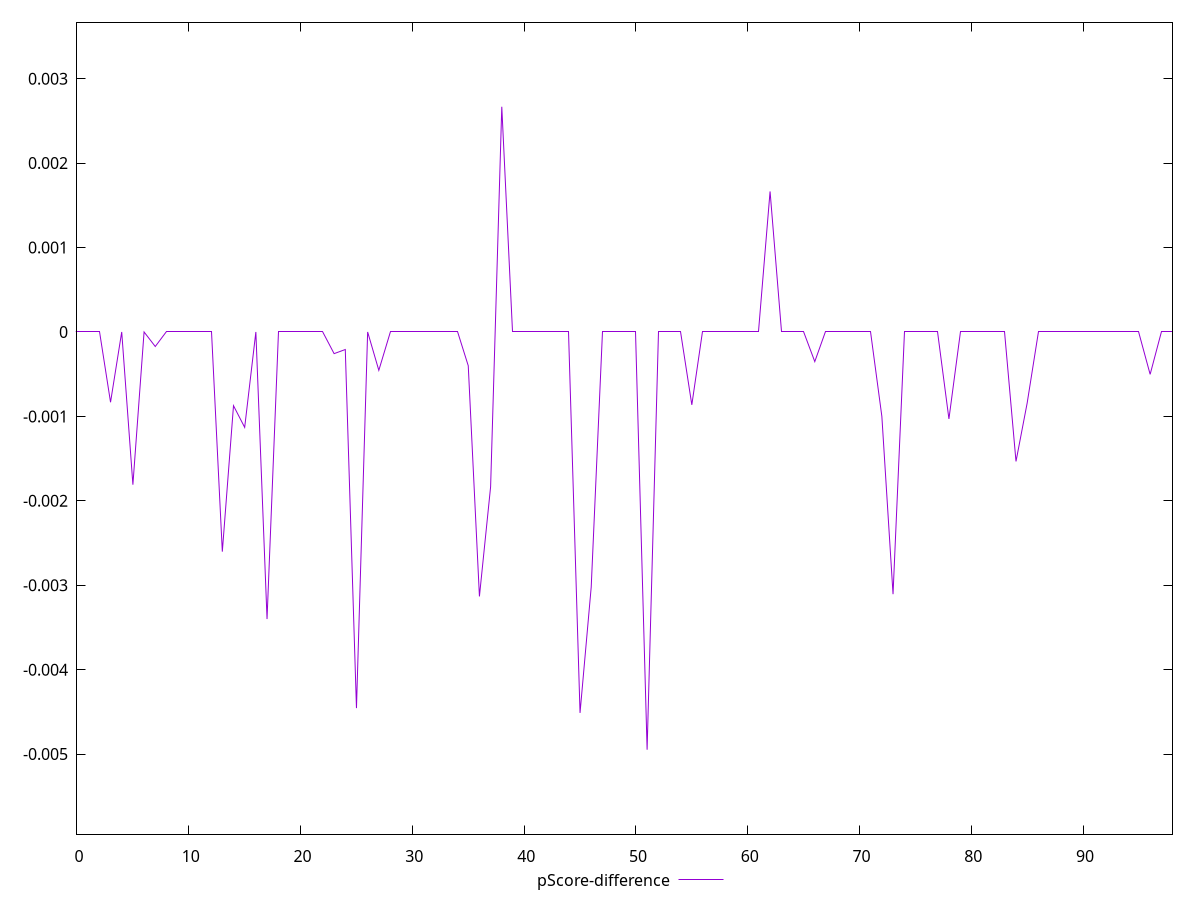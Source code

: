 reset

$pScoreDifference <<EOF
0 0
1 0
2 0
3 -0.0008322222222222342
4 0
5 -0.00180888888888886
6 0
7 -0.00017222222222224026
8 0
9 0
10 0
11 0
12 0
13 -0.0026022222222222835
14 -0.0008733333333332816
15 -0.0011299999999999644
16 0
17 -0.0033999999999999586
18 0
19 0
20 0
21 0
22 0
23 -0.0002566666666666828
24 -0.0002077777777778067
25 -0.004455555555555546
26 0
27 -0.000454444444444424
28 0
29 0
30 0
31 0
32 0
33 0
34 0
35 -0.00040000000000006697
36 -0.003132222222222203
37 -0.0018344444444444719
38 0.0026677777777778244
39 0
40 0
41 0
42 0
43 0
44 0
45 -0.004512222222222251
46 -0.003021111111111141
47 0
48 0
49 0
50 0
51 -0.004947777777777773
52 0
53 0
54 0
55 -0.0008633333333333271
56 0
57 0
58 0
59 0
60 0
61 0
62 0.0016644444444444684
63 0
64 0
65 0
66 -0.00035111111111107984
67 0
68 0
69 0
70 0
71 0
72 -0.0010000000000000009
73 -0.0031055555555555836
74 0
75 0
76 0
77 0
78 -0.0010299999999999754
79 0
80 0
81 0
82 0
83 0
84 -0.0015333333333332755
85 -0.0008411111111110703
86 0
87 0
88 0
89 0
90 0
91 0
92 0
93 0
94 0
95 0
96 -0.0005022222222221817
97 0
98 0
EOF

set key outside below
set xrange [0:98]
set yrange [-0.005947777777777773:0.0036677777777778245]
set trange [-0.005947777777777773:0.0036677777777778245]
set terminal svg size 640, 500 enhanced background rgb 'white'
set output "reports/report_00027_2021-02-24T12-40-31.850Z/uses-rel-preconnect/samples/card/pScore-difference/values.svg"

plot $pScoreDifference title "pScore-difference" with line

reset
